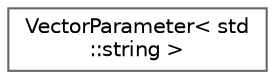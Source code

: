 digraph "Graphical Class Hierarchy"
{
 // LATEX_PDF_SIZE
  bgcolor="transparent";
  edge [fontname=Helvetica,fontsize=10,labelfontname=Helvetica,labelfontsize=10];
  node [fontname=Helvetica,fontsize=10,shape=box,height=0.2,width=0.4];
  rankdir="LR";
  Node0 [id="Node000000",label="VectorParameter\< std\l::string \>",height=0.2,width=0.4,color="grey40", fillcolor="white", style="filled",URL="$class_vector_parameter.html",tooltip=" "];
}
